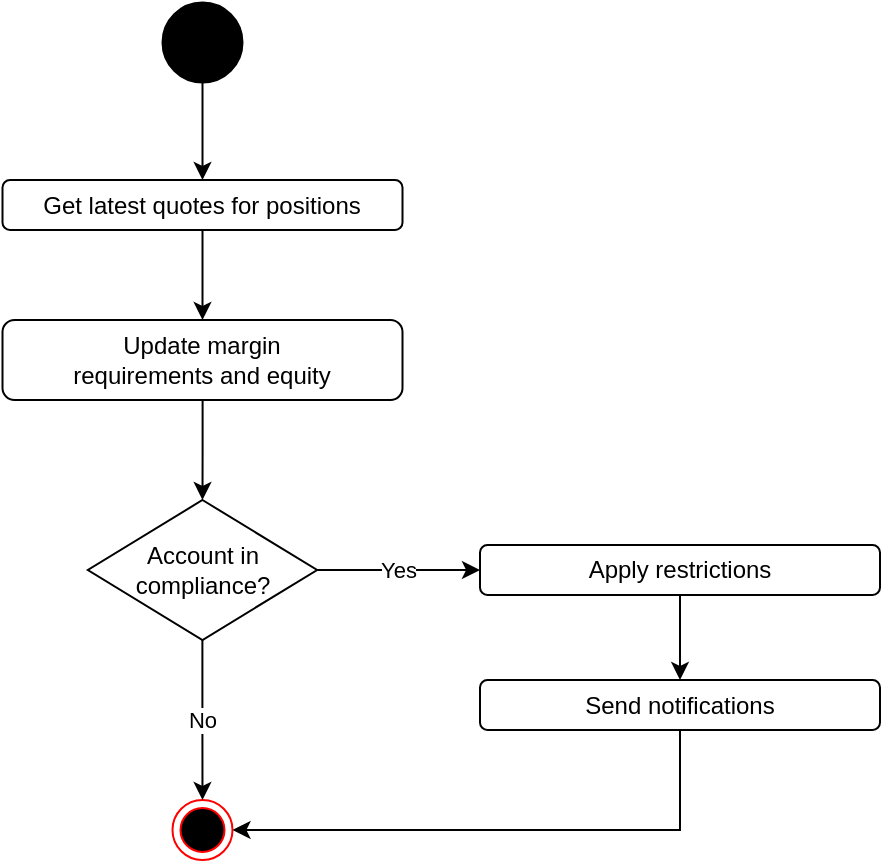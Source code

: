 <mxfile version="13.9.9" type="github">
  <diagram id="h0yh4uh9Ou2qqzZrw4VW" name="Page-1">
    <mxGraphModel dx="1038" dy="548" grid="1" gridSize="10" guides="1" tooltips="1" connect="1" arrows="1" fold="1" page="1" pageScale="1" pageWidth="850" pageHeight="1100" math="0" shadow="0">
      <root>
        <mxCell id="0" />
        <mxCell id="1" parent="0" />
        <mxCell id="CvozXVyJyX2lD8ZnYhm1-18" style="edgeStyle=orthogonalEdgeStyle;rounded=0;orthogonalLoop=1;jettySize=auto;html=1;entryX=0.5;entryY=0;entryDx=0;entryDy=0;" parent="1" source="fXs1r2CifXFu1rM4M8Fj-1" target="VSlNwRkXBHqi9DPdbiYh-1" edge="1">
          <mxGeometry relative="1" as="geometry">
            <mxPoint x="245" y="120" as="targetPoint" />
          </mxGeometry>
        </mxCell>
        <mxCell id="fXs1r2CifXFu1rM4M8Fj-1" value="" style="ellipse;whiteSpace=wrap;html=1;aspect=fixed;fillColor=#000000;" parent="1" vertex="1">
          <mxGeometry x="221.25" y="31.25" width="40" height="40" as="geometry" />
        </mxCell>
        <mxCell id="OsMlclKe9sGLii8gvVtk-3" value="Yes" style="edgeStyle=orthogonalEdgeStyle;rounded=0;orthogonalLoop=1;jettySize=auto;html=1;entryX=0.5;entryY=0;entryDx=0;entryDy=0;" parent="1" edge="1">
          <mxGeometry relative="1" as="geometry">
            <mxPoint x="665" y="450" as="targetPoint" />
          </mxGeometry>
        </mxCell>
        <mxCell id="U1gIK-Ml1kVYt0ZC6_mx-13" style="edgeStyle=orthogonalEdgeStyle;rounded=0;orthogonalLoop=1;jettySize=auto;html=1;entryX=0.5;entryY=0;entryDx=0;entryDy=0;exitX=0.5;exitY=1;exitDx=0;exitDy=0;" parent="1" edge="1">
          <mxGeometry relative="1" as="geometry">
            <Array as="points" />
            <mxPoint x="220" y="420" as="sourcePoint" />
          </mxGeometry>
        </mxCell>
        <mxCell id="CvozXVyJyX2lD8ZnYhm1-27" value="" style="ellipse;html=1;shape=endState;fillColor=#000000;strokeColor=#ff0000;" parent="1" vertex="1">
          <mxGeometry x="226.25" y="430" width="30" height="30" as="geometry" />
        </mxCell>
        <mxCell id="CvozXVyJyX2lD8ZnYhm1-33" value="No" style="edgeStyle=orthogonalEdgeStyle;rounded=0;orthogonalLoop=1;jettySize=auto;html=1;entryX=0.5;entryY=0;entryDx=0;entryDy=0;" parent="1" source="CvozXVyJyX2lD8ZnYhm1-31" target="CvozXVyJyX2lD8ZnYhm1-27" edge="1">
          <mxGeometry relative="1" as="geometry" />
        </mxCell>
        <mxCell id="CvozXVyJyX2lD8ZnYhm1-35" value="Yes" style="edgeStyle=orthogonalEdgeStyle;rounded=0;orthogonalLoop=1;jettySize=auto;html=1;entryX=0;entryY=0.5;entryDx=0;entryDy=0;" parent="1" source="CvozXVyJyX2lD8ZnYhm1-31" target="CvozXVyJyX2lD8ZnYhm1-34" edge="1">
          <mxGeometry relative="1" as="geometry" />
        </mxCell>
        <mxCell id="CvozXVyJyX2lD8ZnYhm1-31" value="Account in compliance?" style="rhombus;whiteSpace=wrap;html=1;" parent="1" vertex="1">
          <mxGeometry x="183.93" y="280" width="114.63" height="70" as="geometry" />
        </mxCell>
        <mxCell id="CvozXVyJyX2lD8ZnYhm1-36" style="edgeStyle=orthogonalEdgeStyle;rounded=0;orthogonalLoop=1;jettySize=auto;html=1;entryX=1;entryY=0.5;entryDx=0;entryDy=0;exitX=0.5;exitY=1;exitDx=0;exitDy=0;" parent="1" source="VSlNwRkXBHqi9DPdbiYh-6" target="CvozXVyJyX2lD8ZnYhm1-27" edge="1">
          <mxGeometry relative="1" as="geometry" />
        </mxCell>
        <mxCell id="CvozXVyJyX2lD8ZnYhm1-34" value="Apply restrictions" style="rounded=1;whiteSpace=wrap;html=1;fillColor=#FFFFFF;" parent="1" vertex="1">
          <mxGeometry x="380" y="302.5" width="200" height="25" as="geometry" />
        </mxCell>
        <mxCell id="VSlNwRkXBHqi9DPdbiYh-3" style="edgeStyle=orthogonalEdgeStyle;rounded=0;orthogonalLoop=1;jettySize=auto;html=1;entryX=0.5;entryY=0;entryDx=0;entryDy=0;" edge="1" parent="1" source="VSlNwRkXBHqi9DPdbiYh-4" target="CvozXVyJyX2lD8ZnYhm1-31">
          <mxGeometry relative="1" as="geometry">
            <mxPoint x="241.25" y="280" as="targetPoint" />
          </mxGeometry>
        </mxCell>
        <mxCell id="VSlNwRkXBHqi9DPdbiYh-1" value="Get latest quotes for positions" style="rounded=1;whiteSpace=wrap;html=1;fillColor=#FFFFFF;" vertex="1" parent="1">
          <mxGeometry x="141.25" y="120" width="200" height="25" as="geometry" />
        </mxCell>
        <mxCell id="VSlNwRkXBHqi9DPdbiYh-4" value="Update margin &lt;br&gt;requirements&amp;nbsp;and equity" style="rounded=1;whiteSpace=wrap;html=1;fillColor=#FFFFFF;" vertex="1" parent="1">
          <mxGeometry x="141.25" y="190" width="200" height="40" as="geometry" />
        </mxCell>
        <mxCell id="VSlNwRkXBHqi9DPdbiYh-5" style="edgeStyle=orthogonalEdgeStyle;rounded=0;orthogonalLoop=1;jettySize=auto;html=1;entryX=0.5;entryY=0;entryDx=0;entryDy=0;" edge="1" parent="1" source="VSlNwRkXBHqi9DPdbiYh-1" target="VSlNwRkXBHqi9DPdbiYh-4">
          <mxGeometry relative="1" as="geometry">
            <mxPoint x="241.25" y="145" as="sourcePoint" />
            <mxPoint x="241.25" y="260" as="targetPoint" />
          </mxGeometry>
        </mxCell>
        <mxCell id="VSlNwRkXBHqi9DPdbiYh-6" value="Send notifications" style="rounded=1;whiteSpace=wrap;html=1;fillColor=#FFFFFF;" vertex="1" parent="1">
          <mxGeometry x="380" y="370" width="200" height="25" as="geometry" />
        </mxCell>
        <mxCell id="VSlNwRkXBHqi9DPdbiYh-7" style="edgeStyle=orthogonalEdgeStyle;rounded=0;orthogonalLoop=1;jettySize=auto;html=1;entryX=0.5;entryY=0;entryDx=0;entryDy=0;exitX=0.5;exitY=1;exitDx=0;exitDy=0;" edge="1" parent="1" source="CvozXVyJyX2lD8ZnYhm1-34" target="VSlNwRkXBHqi9DPdbiYh-6">
          <mxGeometry relative="1" as="geometry">
            <mxPoint x="480" y="327.5" as="sourcePoint" />
            <mxPoint x="256.25" y="445" as="targetPoint" />
          </mxGeometry>
        </mxCell>
      </root>
    </mxGraphModel>
  </diagram>
</mxfile>
